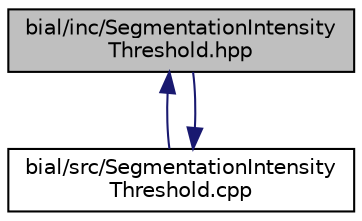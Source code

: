 digraph "bial/inc/SegmentationIntensityThreshold.hpp"
{
  edge [fontname="Helvetica",fontsize="10",labelfontname="Helvetica",labelfontsize="10"];
  node [fontname="Helvetica",fontsize="10",shape=record];
  Node1 [label="bial/inc/SegmentationIntensity\lThreshold.hpp",height=0.2,width=0.4,color="black", fillcolor="grey75", style="filled", fontcolor="black"];
  Node1 -> Node2 [dir="back",color="midnightblue",fontsize="10",style="solid",fontname="Helvetica"];
  Node2 [label="bial/src/SegmentationIntensity\lThreshold.cpp",height=0.2,width=0.4,color="black", fillcolor="white", style="filled",URL="$_segmentation_intensity_threshold_8cpp.html"];
  Node2 -> Node1 [dir="back",color="midnightblue",fontsize="10",style="solid",fontname="Helvetica"];
}
